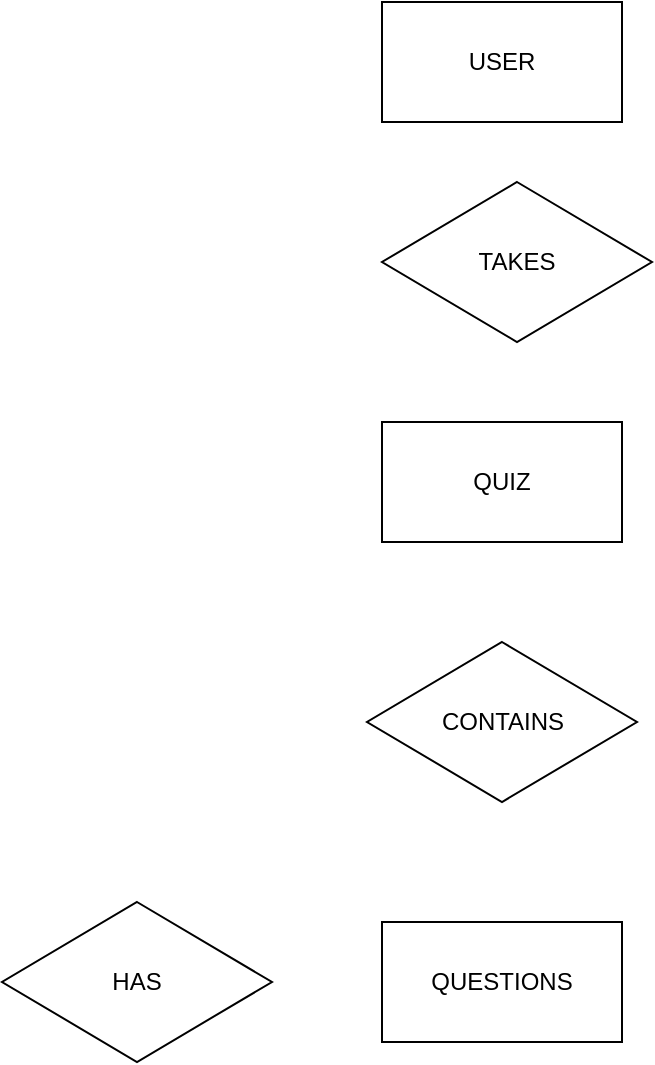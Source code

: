 <mxfile version="22.1.15" type="github">
  <diagram id="R2lEEEUBdFMjLlhIrx00" name="Page-1">
    <mxGraphModel dx="1114" dy="610" grid="1" gridSize="10" guides="1" tooltips="1" connect="1" arrows="1" fold="1" page="1" pageScale="1" pageWidth="850" pageHeight="1100" math="0" shadow="0" extFonts="Permanent Marker^https://fonts.googleapis.com/css?family=Permanent+Marker">
      <root>
        <mxCell id="0" />
        <mxCell id="1" parent="0" />
        <mxCell id="f59cz8W9i72K7CJTQR0P-1" value="USER" style="rounded=0;whiteSpace=wrap;html=1;" vertex="1" parent="1">
          <mxGeometry x="470" y="220" width="120" height="60" as="geometry" />
        </mxCell>
        <mxCell id="f59cz8W9i72K7CJTQR0P-2" value="QUIZ" style="rounded=0;whiteSpace=wrap;html=1;" vertex="1" parent="1">
          <mxGeometry x="470" y="430" width="120" height="60" as="geometry" />
        </mxCell>
        <mxCell id="f59cz8W9i72K7CJTQR0P-3" value="TAKES" style="rhombus;whiteSpace=wrap;html=1;" vertex="1" parent="1">
          <mxGeometry x="470" y="310" width="135" height="80" as="geometry" />
        </mxCell>
        <mxCell id="f59cz8W9i72K7CJTQR0P-5" value="QUESTIONS" style="rounded=0;whiteSpace=wrap;html=1;" vertex="1" parent="1">
          <mxGeometry x="470" y="680" width="120" height="60" as="geometry" />
        </mxCell>
        <mxCell id="f59cz8W9i72K7CJTQR0P-6" value="CONTAINS" style="rhombus;whiteSpace=wrap;html=1;" vertex="1" parent="1">
          <mxGeometry x="462.5" y="540" width="135" height="80" as="geometry" />
        </mxCell>
        <mxCell id="f59cz8W9i72K7CJTQR0P-7" value="HAS" style="rhombus;whiteSpace=wrap;html=1;" vertex="1" parent="1">
          <mxGeometry x="280" y="670" width="135" height="80" as="geometry" />
        </mxCell>
      </root>
    </mxGraphModel>
  </diagram>
</mxfile>
